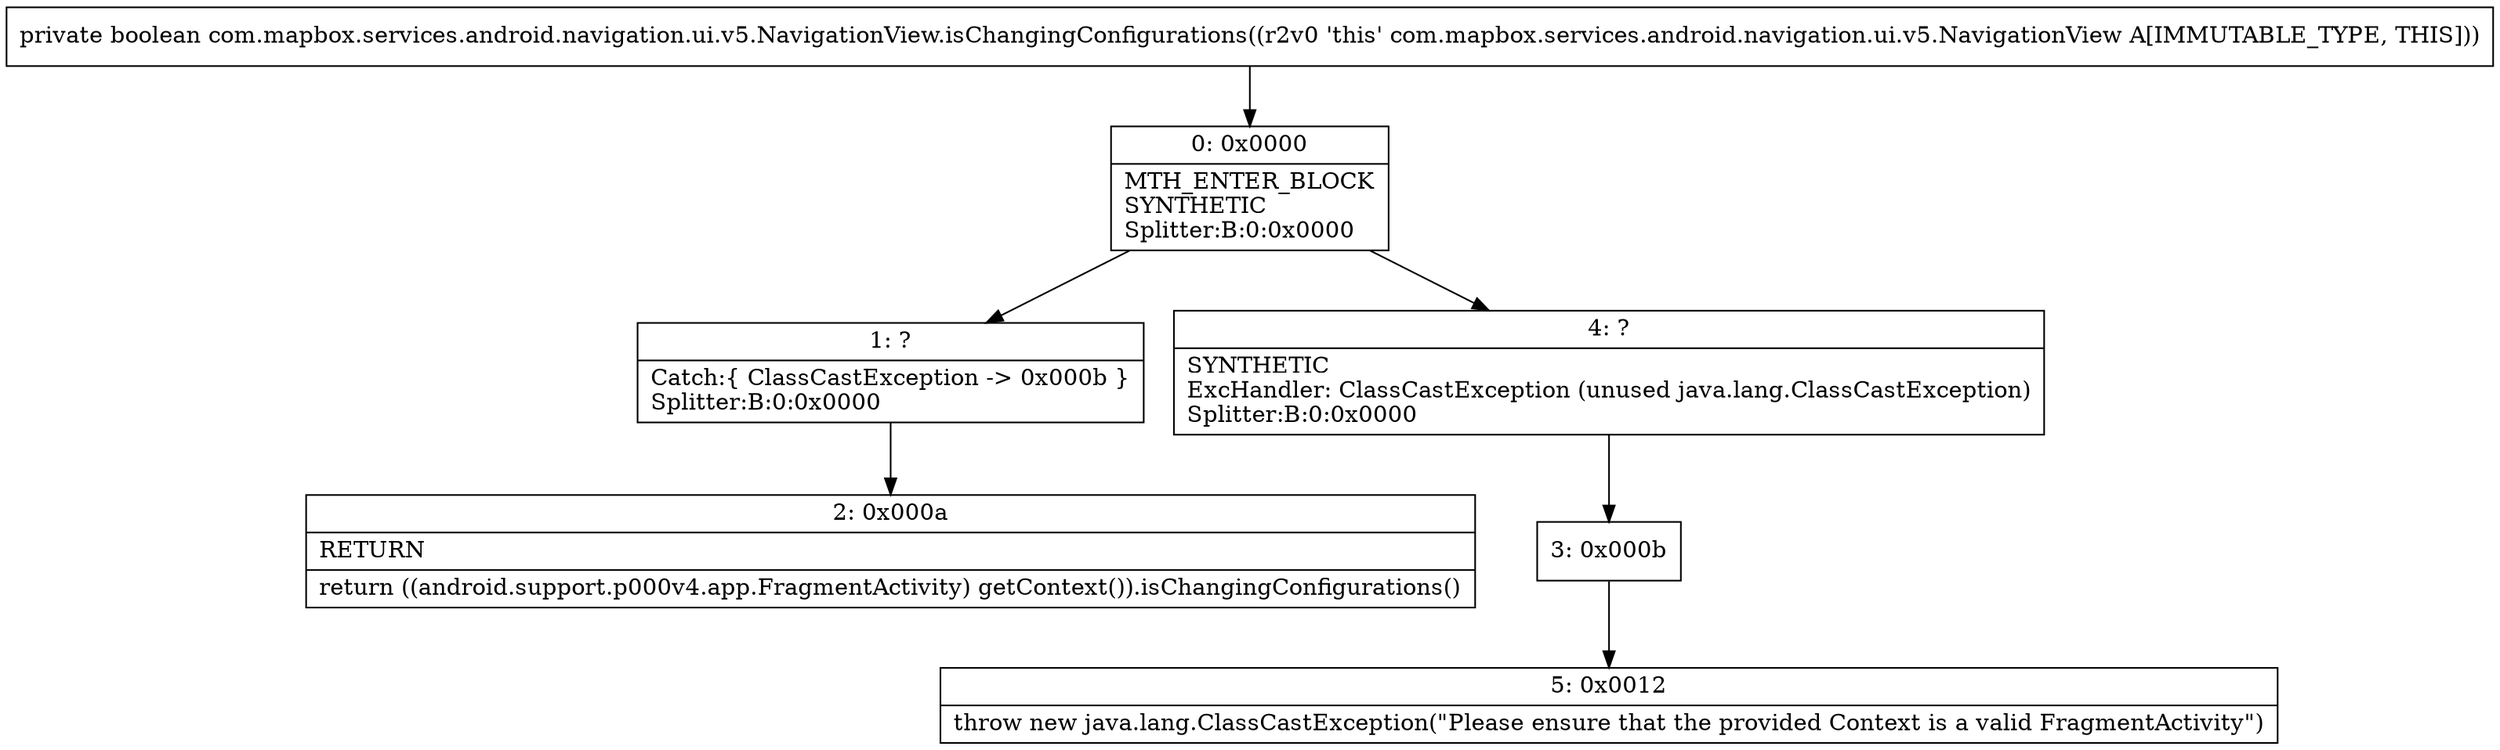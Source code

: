 digraph "CFG forcom.mapbox.services.android.navigation.ui.v5.NavigationView.isChangingConfigurations()Z" {
Node_0 [shape=record,label="{0\:\ 0x0000|MTH_ENTER_BLOCK\lSYNTHETIC\lSplitter:B:0:0x0000\l}"];
Node_1 [shape=record,label="{1\:\ ?|Catch:\{ ClassCastException \-\> 0x000b \}\lSplitter:B:0:0x0000\l}"];
Node_2 [shape=record,label="{2\:\ 0x000a|RETURN\l|return ((android.support.p000v4.app.FragmentActivity) getContext()).isChangingConfigurations()\l}"];
Node_3 [shape=record,label="{3\:\ 0x000b}"];
Node_4 [shape=record,label="{4\:\ ?|SYNTHETIC\lExcHandler: ClassCastException (unused java.lang.ClassCastException)\lSplitter:B:0:0x0000\l}"];
Node_5 [shape=record,label="{5\:\ 0x0012|throw new java.lang.ClassCastException(\"Please ensure that the provided Context is a valid FragmentActivity\")\l}"];
MethodNode[shape=record,label="{private boolean com.mapbox.services.android.navigation.ui.v5.NavigationView.isChangingConfigurations((r2v0 'this' com.mapbox.services.android.navigation.ui.v5.NavigationView A[IMMUTABLE_TYPE, THIS])) }"];
MethodNode -> Node_0;
Node_0 -> Node_1;
Node_0 -> Node_4;
Node_1 -> Node_2;
Node_3 -> Node_5;
Node_4 -> Node_3;
}

